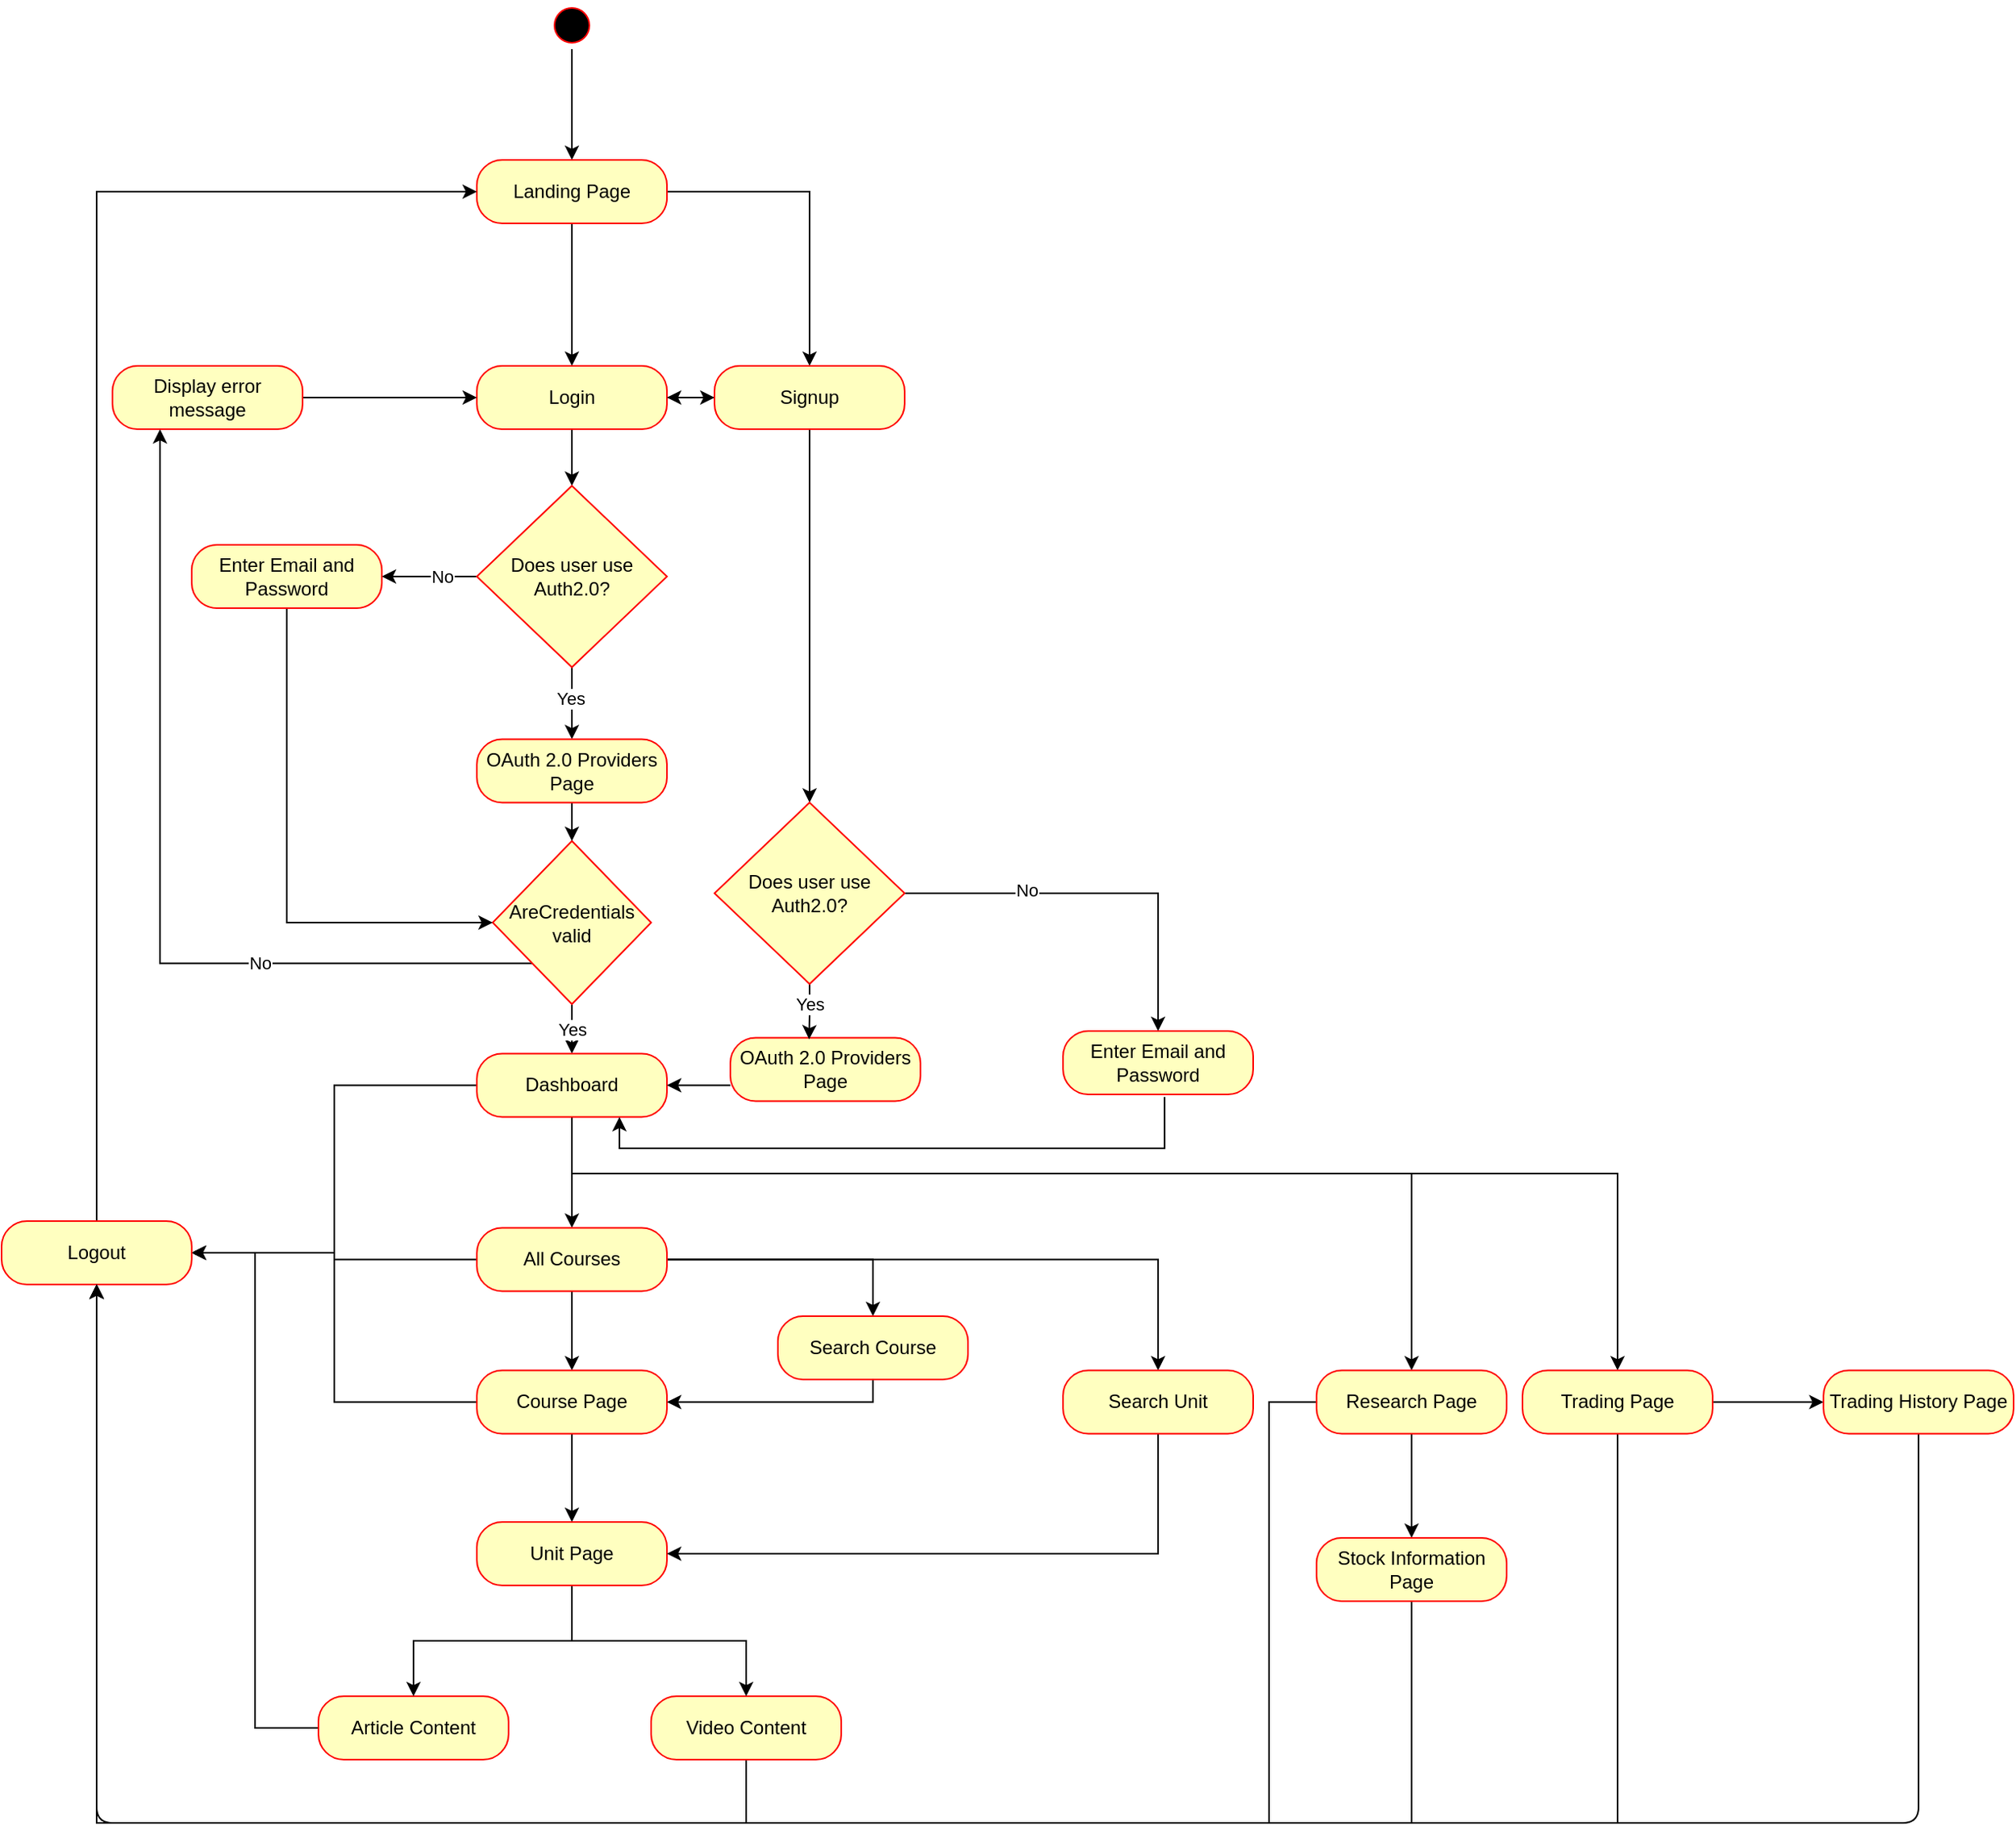 <mxfile>
    <diagram name="Page-1" id="e7e014a7-5840-1c2e-5031-d8a46d1fe8dd">
        <mxGraphModel dx="1523" dy="894" grid="1" gridSize="10" guides="1" tooltips="1" connect="1" arrows="1" fold="1" page="1" pageScale="1" pageWidth="1169" pageHeight="826" background="none" math="0" shadow="0">
            <root>
                <mxCell id="0"/>
                <mxCell id="1" parent="0"/>
                <mxCell id="mS5WdFmhtBRxGCJuKwWH-47" style="edgeStyle=orthogonalEdgeStyle;rounded=0;orthogonalLoop=1;jettySize=auto;html=1;entryX=0.5;entryY=0;entryDx=0;entryDy=0;" parent="1" source="mS5WdFmhtBRxGCJuKwWH-41" target="mS5WdFmhtBRxGCJuKwWH-44" edge="1">
                    <mxGeometry relative="1" as="geometry"/>
                </mxCell>
                <mxCell id="mS5WdFmhtBRxGCJuKwWH-41" value="" style="ellipse;html=1;shape=startState;fillColor=#000000;strokeColor=#ff0000;" parent="1" vertex="1">
                    <mxGeometry x="515" y="30" width="30" height="30" as="geometry"/>
                </mxCell>
                <mxCell id="mS5WdFmhtBRxGCJuKwWH-57" style="edgeStyle=orthogonalEdgeStyle;rounded=0;orthogonalLoop=1;jettySize=auto;html=1;entryX=0.5;entryY=0;entryDx=0;entryDy=0;" parent="1" source="mS5WdFmhtBRxGCJuKwWH-44" target="mS5WdFmhtBRxGCJuKwWH-54" edge="1">
                    <mxGeometry relative="1" as="geometry"/>
                </mxCell>
                <mxCell id="mS5WdFmhtBRxGCJuKwWH-58" style="edgeStyle=orthogonalEdgeStyle;rounded=0;orthogonalLoop=1;jettySize=auto;html=1;entryX=0.5;entryY=0;entryDx=0;entryDy=0;" parent="1" source="mS5WdFmhtBRxGCJuKwWH-44" target="mS5WdFmhtBRxGCJuKwWH-55" edge="1">
                    <mxGeometry relative="1" as="geometry"/>
                </mxCell>
                <mxCell id="mS5WdFmhtBRxGCJuKwWH-44" value="Landing Page" style="rounded=1;whiteSpace=wrap;html=1;arcSize=40;fontColor=#000000;fillColor=#ffffc0;strokeColor=#ff0000;" parent="1" vertex="1">
                    <mxGeometry x="470" y="130" width="120" height="40" as="geometry"/>
                </mxCell>
                <mxCell id="mS5WdFmhtBRxGCJuKwWH-87" style="edgeStyle=orthogonalEdgeStyle;rounded=0;orthogonalLoop=1;jettySize=auto;html=1;" parent="1" source="mS5WdFmhtBRxGCJuKwWH-54" edge="1">
                    <mxGeometry relative="1" as="geometry">
                        <mxPoint x="620" y="280" as="targetPoint"/>
                    </mxGeometry>
                </mxCell>
                <mxCell id="mS5WdFmhtBRxGCJuKwWH-105" style="edgeStyle=orthogonalEdgeStyle;rounded=0;orthogonalLoop=1;jettySize=auto;html=1;entryX=0.5;entryY=0;entryDx=0;entryDy=0;" parent="1" source="mS5WdFmhtBRxGCJuKwWH-54" target="mS5WdFmhtBRxGCJuKwWH-103" edge="1">
                    <mxGeometry relative="1" as="geometry"/>
                </mxCell>
                <mxCell id="mS5WdFmhtBRxGCJuKwWH-54" value="Login" style="rounded=1;whiteSpace=wrap;html=1;arcSize=40;fontColor=#000000;fillColor=#ffffc0;strokeColor=#ff0000;" parent="1" vertex="1">
                    <mxGeometry x="470" y="260" width="120" height="40" as="geometry"/>
                </mxCell>
                <mxCell id="mS5WdFmhtBRxGCJuKwWH-86" style="edgeStyle=orthogonalEdgeStyle;rounded=0;orthogonalLoop=1;jettySize=auto;html=1;" parent="1" source="mS5WdFmhtBRxGCJuKwWH-55" target="mS5WdFmhtBRxGCJuKwWH-54" edge="1">
                    <mxGeometry relative="1" as="geometry"/>
                </mxCell>
                <mxCell id="mS5WdFmhtBRxGCJuKwWH-94" value="" style="edgeStyle=orthogonalEdgeStyle;rounded=0;orthogonalLoop=1;jettySize=auto;html=1;" parent="1" source="mS5WdFmhtBRxGCJuKwWH-55" target="mS5WdFmhtBRxGCJuKwWH-93" edge="1">
                    <mxGeometry relative="1" as="geometry"/>
                </mxCell>
                <mxCell id="mS5WdFmhtBRxGCJuKwWH-55" value="Signup" style="rounded=1;whiteSpace=wrap;html=1;arcSize=40;fontColor=#000000;fillColor=#ffffc0;strokeColor=#ff0000;" parent="1" vertex="1">
                    <mxGeometry x="620" y="260" width="120" height="40" as="geometry"/>
                </mxCell>
                <mxCell id="mS5WdFmhtBRxGCJuKwWH-68" value="Yes" style="edgeStyle=orthogonalEdgeStyle;rounded=0;orthogonalLoop=1;jettySize=auto;html=1;entryX=0.5;entryY=0;entryDx=0;entryDy=0;" parent="1" source="mS5WdFmhtBRxGCJuKwWH-62" target="mS5WdFmhtBRxGCJuKwWH-66" edge="1">
                    <mxGeometry relative="1" as="geometry"/>
                </mxCell>
                <mxCell id="mS5WdFmhtBRxGCJuKwWH-119" style="edgeStyle=orthogonalEdgeStyle;rounded=0;orthogonalLoop=1;jettySize=auto;html=1;exitX=0;exitY=1;exitDx=0;exitDy=0;" parent="1" source="mS5WdFmhtBRxGCJuKwWH-62" target="mS5WdFmhtBRxGCJuKwWH-73" edge="1">
                    <mxGeometry relative="1" as="geometry">
                        <Array as="points">
                            <mxPoint x="270" y="637"/>
                        </Array>
                    </mxGeometry>
                </mxCell>
                <mxCell id="mS5WdFmhtBRxGCJuKwWH-120" value="No" style="edgeLabel;html=1;align=center;verticalAlign=middle;resizable=0;points=[];" parent="mS5WdFmhtBRxGCJuKwWH-119" vertex="1" connectable="0">
                    <mxGeometry x="-0.399" y="-1" relative="1" as="geometry">
                        <mxPoint as="offset"/>
                    </mxGeometry>
                </mxCell>
                <mxCell id="mS5WdFmhtBRxGCJuKwWH-62" value="AreCredentials valid" style="rhombus;whiteSpace=wrap;html=1;fontColor=#000000;fillColor=#ffffc0;strokeColor=#ff0000;" parent="1" vertex="1">
                    <mxGeometry x="480" y="560" width="100" height="103" as="geometry"/>
                </mxCell>
                <mxCell id="mS5WdFmhtBRxGCJuKwWH-85" style="edgeStyle=orthogonalEdgeStyle;rounded=0;orthogonalLoop=1;jettySize=auto;html=1;entryX=0.5;entryY=0;entryDx=0;entryDy=0;" parent="1" source="mS5WdFmhtBRxGCJuKwWH-66" target="mS5WdFmhtBRxGCJuKwWH-77" edge="1">
                    <mxGeometry relative="1" as="geometry"/>
                </mxCell>
                <mxCell id="mS5WdFmhtBRxGCJuKwWH-124" style="edgeStyle=orthogonalEdgeStyle;rounded=0;orthogonalLoop=1;jettySize=auto;html=1;entryX=1;entryY=0.5;entryDx=0;entryDy=0;" parent="1" source="mS5WdFmhtBRxGCJuKwWH-66" target="mS5WdFmhtBRxGCJuKwWH-123" edge="1">
                    <mxGeometry relative="1" as="geometry"/>
                </mxCell>
                <mxCell id="VSHEwHs9odegmMTJyTnh-1" style="edgeStyle=orthogonalEdgeStyle;rounded=0;orthogonalLoop=1;jettySize=auto;html=1;exitX=0.5;exitY=1;exitDx=0;exitDy=0;entryX=0.5;entryY=0;entryDx=0;entryDy=0;" parent="1" source="mS5WdFmhtBRxGCJuKwWH-66" target="VSHEwHs9odegmMTJyTnh-2" edge="1">
                    <mxGeometry relative="1" as="geometry">
                        <mxPoint x="1060" y="820" as="targetPoint"/>
                        <Array as="points">
                            <mxPoint x="530" y="770"/>
                            <mxPoint x="1060" y="770"/>
                        </Array>
                    </mxGeometry>
                </mxCell>
                <mxCell id="VSHEwHs9odegmMTJyTnh-4" style="edgeStyle=orthogonalEdgeStyle;rounded=0;orthogonalLoop=1;jettySize=auto;html=1;" parent="1" source="mS5WdFmhtBRxGCJuKwWH-66" target="VSHEwHs9odegmMTJyTnh-3" edge="1">
                    <mxGeometry relative="1" as="geometry">
                        <Array as="points">
                            <mxPoint x="530" y="770"/>
                            <mxPoint x="1190" y="770"/>
                        </Array>
                    </mxGeometry>
                </mxCell>
                <mxCell id="mS5WdFmhtBRxGCJuKwWH-66" value="Dashboard" style="rounded=1;whiteSpace=wrap;html=1;arcSize=40;fontColor=#000000;fillColor=#ffffc0;strokeColor=#ff0000;" parent="1" vertex="1">
                    <mxGeometry x="470" y="694.25" width="120" height="40" as="geometry"/>
                </mxCell>
                <mxCell id="mS5WdFmhtBRxGCJuKwWH-75" style="edgeStyle=orthogonalEdgeStyle;rounded=0;orthogonalLoop=1;jettySize=auto;html=1;entryX=0;entryY=0.5;entryDx=0;entryDy=0;" parent="1" source="mS5WdFmhtBRxGCJuKwWH-73" target="mS5WdFmhtBRxGCJuKwWH-54" edge="1">
                    <mxGeometry relative="1" as="geometry">
                        <Array as="points">
                            <mxPoint x="350" y="280"/>
                        </Array>
                    </mxGeometry>
                </mxCell>
                <mxCell id="mS5WdFmhtBRxGCJuKwWH-73" value="Display error message" style="rounded=1;whiteSpace=wrap;html=1;arcSize=40;fontColor=#000000;fillColor=#ffffc0;strokeColor=#ff0000;" parent="1" vertex="1">
                    <mxGeometry x="240" y="260" width="120" height="40" as="geometry"/>
                </mxCell>
                <mxCell id="mS5WdFmhtBRxGCJuKwWH-84" style="edgeStyle=orthogonalEdgeStyle;rounded=0;orthogonalLoop=1;jettySize=auto;html=1;entryX=0.5;entryY=0;entryDx=0;entryDy=0;" parent="1" source="mS5WdFmhtBRxGCJuKwWH-77" target="mS5WdFmhtBRxGCJuKwWH-79" edge="1">
                    <mxGeometry relative="1" as="geometry"/>
                </mxCell>
                <mxCell id="mS5WdFmhtBRxGCJuKwWH-125" style="edgeStyle=orthogonalEdgeStyle;rounded=0;orthogonalLoop=1;jettySize=auto;html=1;entryX=1;entryY=0.5;entryDx=0;entryDy=0;" parent="1" source="mS5WdFmhtBRxGCJuKwWH-77" target="mS5WdFmhtBRxGCJuKwWH-123" edge="1">
                    <mxGeometry relative="1" as="geometry"/>
                </mxCell>
                <mxCell id="dKB1L_YK3OYW8s1h-ioE-8" style="edgeStyle=orthogonalEdgeStyle;rounded=0;orthogonalLoop=1;jettySize=auto;html=1;entryX=0.5;entryY=0;entryDx=0;entryDy=0;" parent="1" source="mS5WdFmhtBRxGCJuKwWH-77" target="dKB1L_YK3OYW8s1h-ioE-7" edge="1">
                    <mxGeometry relative="1" as="geometry"/>
                </mxCell>
                <mxCell id="dKB1L_YK3OYW8s1h-ioE-11" style="edgeStyle=orthogonalEdgeStyle;rounded=0;orthogonalLoop=1;jettySize=auto;html=1;entryX=0.5;entryY=0;entryDx=0;entryDy=0;" parent="1" source="mS5WdFmhtBRxGCJuKwWH-77" target="dKB1L_YK3OYW8s1h-ioE-10" edge="1">
                    <mxGeometry relative="1" as="geometry"/>
                </mxCell>
                <mxCell id="mS5WdFmhtBRxGCJuKwWH-77" value="All Courses" style="rounded=1;whiteSpace=wrap;html=1;arcSize=40;fontColor=#000000;fillColor=#ffffc0;strokeColor=#ff0000;" parent="1" vertex="1">
                    <mxGeometry x="470" y="804.25" width="120" height="40" as="geometry"/>
                </mxCell>
                <mxCell id="mS5WdFmhtBRxGCJuKwWH-126" style="edgeStyle=orthogonalEdgeStyle;rounded=0;orthogonalLoop=1;jettySize=auto;html=1;entryX=1;entryY=0.5;entryDx=0;entryDy=0;" parent="1" source="mS5WdFmhtBRxGCJuKwWH-79" target="mS5WdFmhtBRxGCJuKwWH-123" edge="1">
                    <mxGeometry relative="1" as="geometry"/>
                </mxCell>
                <mxCell id="dKB1L_YK3OYW8s1h-ioE-2" style="edgeStyle=orthogonalEdgeStyle;rounded=0;orthogonalLoop=1;jettySize=auto;html=1;" parent="1" source="mS5WdFmhtBRxGCJuKwWH-79" target="dKB1L_YK3OYW8s1h-ioE-1" edge="1">
                    <mxGeometry relative="1" as="geometry"/>
                </mxCell>
                <mxCell id="mS5WdFmhtBRxGCJuKwWH-79" value="Course Page" style="rounded=1;whiteSpace=wrap;html=1;arcSize=40;fontColor=#000000;fillColor=#ffffc0;strokeColor=#ff0000;" parent="1" vertex="1">
                    <mxGeometry x="470" y="894.25" width="120" height="40" as="geometry"/>
                </mxCell>
                <mxCell id="mS5WdFmhtBRxGCJuKwWH-127" style="edgeStyle=orthogonalEdgeStyle;rounded=0;orthogonalLoop=1;jettySize=auto;html=1;entryX=1;entryY=0.5;entryDx=0;entryDy=0;" parent="1" source="mS5WdFmhtBRxGCJuKwWH-80" target="mS5WdFmhtBRxGCJuKwWH-123" edge="1">
                    <mxGeometry relative="1" as="geometry"/>
                </mxCell>
                <mxCell id="mS5WdFmhtBRxGCJuKwWH-80" value="Article Content" style="rounded=1;whiteSpace=wrap;html=1;arcSize=40;fontColor=#000000;fillColor=#ffffc0;strokeColor=#ff0000;" parent="1" vertex="1">
                    <mxGeometry x="370" y="1100" width="120" height="40" as="geometry"/>
                </mxCell>
                <mxCell id="dKB1L_YK3OYW8s1h-ioE-5" style="edgeStyle=orthogonalEdgeStyle;rounded=0;orthogonalLoop=1;jettySize=auto;html=1;entryX=0.5;entryY=1;entryDx=0;entryDy=0;" parent="1" source="mS5WdFmhtBRxGCJuKwWH-81" target="mS5WdFmhtBRxGCJuKwWH-123" edge="1">
                    <mxGeometry relative="1" as="geometry">
                        <Array as="points">
                            <mxPoint x="640" y="1180"/>
                            <mxPoint x="230" y="1180"/>
                        </Array>
                    </mxGeometry>
                </mxCell>
                <mxCell id="mS5WdFmhtBRxGCJuKwWH-81" value="Video Content" style="rounded=1;whiteSpace=wrap;html=1;arcSize=40;fontColor=#000000;fillColor=#ffffc0;strokeColor=#ff0000;" parent="1" vertex="1">
                    <mxGeometry x="580" y="1100" width="120" height="40" as="geometry"/>
                </mxCell>
                <mxCell id="mS5WdFmhtBRxGCJuKwWH-99" style="edgeStyle=orthogonalEdgeStyle;rounded=0;orthogonalLoop=1;jettySize=auto;html=1;entryX=1;entryY=0.5;entryDx=0;entryDy=0;" parent="1" source="mS5WdFmhtBRxGCJuKwWH-89" target="mS5WdFmhtBRxGCJuKwWH-66" edge="1">
                    <mxGeometry relative="1" as="geometry">
                        <Array as="points">
                            <mxPoint x="660" y="714.25"/>
                            <mxPoint x="660" y="714.25"/>
                        </Array>
                    </mxGeometry>
                </mxCell>
                <mxCell id="mS5WdFmhtBRxGCJuKwWH-89" value="OAuth 2.0 Providers Page" style="rounded=1;whiteSpace=wrap;html=1;arcSize=40;fontColor=#000000;fillColor=#ffffc0;strokeColor=#ff0000;" parent="1" vertex="1">
                    <mxGeometry x="630" y="684.25" width="120" height="40" as="geometry"/>
                </mxCell>
                <mxCell id="mS5WdFmhtBRxGCJuKwWH-97" style="edgeStyle=orthogonalEdgeStyle;rounded=0;orthogonalLoop=1;jettySize=auto;html=1;exitX=1;exitY=0.5;exitDx=0;exitDy=0;entryX=0.5;entryY=0;entryDx=0;entryDy=0;" parent="1" source="mS5WdFmhtBRxGCJuKwWH-93" target="mS5WdFmhtBRxGCJuKwWH-96" edge="1">
                    <mxGeometry relative="1" as="geometry">
                        <mxPoint x="890" y="684.25" as="targetPoint"/>
                    </mxGeometry>
                </mxCell>
                <mxCell id="mS5WdFmhtBRxGCJuKwWH-122" value="No" style="edgeLabel;html=1;align=center;verticalAlign=middle;resizable=0;points=[];" parent="mS5WdFmhtBRxGCJuKwWH-97" vertex="1" connectable="0">
                    <mxGeometry x="-0.375" y="2" relative="1" as="geometry">
                        <mxPoint as="offset"/>
                    </mxGeometry>
                </mxCell>
                <mxCell id="mS5WdFmhtBRxGCJuKwWH-102" style="edgeStyle=orthogonalEdgeStyle;rounded=0;orthogonalLoop=1;jettySize=auto;html=1;entryX=0.414;entryY=0.024;entryDx=0;entryDy=0;entryPerimeter=0;" parent="1" source="mS5WdFmhtBRxGCJuKwWH-93" target="mS5WdFmhtBRxGCJuKwWH-89" edge="1">
                    <mxGeometry relative="1" as="geometry">
                        <mxPoint x="680" y="680" as="targetPoint"/>
                    </mxGeometry>
                </mxCell>
                <mxCell id="mS5WdFmhtBRxGCJuKwWH-121" value="Yes" style="edgeLabel;html=1;align=center;verticalAlign=middle;resizable=0;points=[];" parent="mS5WdFmhtBRxGCJuKwWH-102" vertex="1" connectable="0">
                    <mxGeometry x="-0.805" y="-2" relative="1" as="geometry">
                        <mxPoint x="2" y="9" as="offset"/>
                    </mxGeometry>
                </mxCell>
                <mxCell id="mS5WdFmhtBRxGCJuKwWH-93" value="Does user use Auth2.0?" style="rhombus;whiteSpace=wrap;html=1;fontColor=#000000;fillColor=#ffffc0;strokeColor=#ff0000;" parent="1" vertex="1">
                    <mxGeometry x="620" y="535.75" width="120" height="114.5" as="geometry"/>
                </mxCell>
                <mxCell id="mS5WdFmhtBRxGCJuKwWH-101" style="edgeStyle=orthogonalEdgeStyle;rounded=0;orthogonalLoop=1;jettySize=auto;html=1;entryX=0.75;entryY=1;entryDx=0;entryDy=0;exitX=0.534;exitY=1.041;exitDx=0;exitDy=0;exitPerimeter=0;" parent="1" source="mS5WdFmhtBRxGCJuKwWH-96" target="mS5WdFmhtBRxGCJuKwWH-66" edge="1">
                    <mxGeometry relative="1" as="geometry">
                        <mxPoint x="890" y="724.25" as="sourcePoint"/>
                        <Array as="points">
                            <mxPoint x="904" y="754"/>
                            <mxPoint x="560" y="754"/>
                        </Array>
                    </mxGeometry>
                </mxCell>
                <mxCell id="mS5WdFmhtBRxGCJuKwWH-96" value="Enter Email and Password" style="rounded=1;whiteSpace=wrap;html=1;arcSize=40;fontColor=#000000;fillColor=#ffffc0;strokeColor=#ff0000;" parent="1" vertex="1">
                    <mxGeometry x="840" y="680" width="120" height="40" as="geometry"/>
                </mxCell>
                <mxCell id="mS5WdFmhtBRxGCJuKwWH-106" style="edgeStyle=orthogonalEdgeStyle;rounded=0;orthogonalLoop=1;jettySize=auto;html=1;entryX=0.5;entryY=0;entryDx=0;entryDy=0;" parent="1" source="mS5WdFmhtBRxGCJuKwWH-103" target="mS5WdFmhtBRxGCJuKwWH-116" edge="1">
                    <mxGeometry relative="1" as="geometry">
                        <mxPoint x="530" y="510" as="targetPoint"/>
                    </mxGeometry>
                </mxCell>
                <mxCell id="mS5WdFmhtBRxGCJuKwWH-114" value="Yes" style="edgeLabel;html=1;align=center;verticalAlign=middle;resizable=0;points=[];" parent="mS5WdFmhtBRxGCJuKwWH-106" vertex="1" connectable="0">
                    <mxGeometry x="-0.146" y="-1" relative="1" as="geometry">
                        <mxPoint as="offset"/>
                    </mxGeometry>
                </mxCell>
                <mxCell id="mS5WdFmhtBRxGCJuKwWH-113" style="edgeStyle=orthogonalEdgeStyle;rounded=0;orthogonalLoop=1;jettySize=auto;html=1;exitX=0;exitY=0.5;exitDx=0;exitDy=0;entryX=1;entryY=0.5;entryDx=0;entryDy=0;" parent="1" source="mS5WdFmhtBRxGCJuKwWH-103" target="mS5WdFmhtBRxGCJuKwWH-112" edge="1">
                    <mxGeometry relative="1" as="geometry"/>
                </mxCell>
                <mxCell id="mS5WdFmhtBRxGCJuKwWH-115" value="No" style="edgeLabel;html=1;align=center;verticalAlign=middle;resizable=0;points=[];" parent="mS5WdFmhtBRxGCJuKwWH-113" vertex="1" connectable="0">
                    <mxGeometry x="-0.25" relative="1" as="geometry">
                        <mxPoint as="offset"/>
                    </mxGeometry>
                </mxCell>
                <mxCell id="mS5WdFmhtBRxGCJuKwWH-103" value="Does user use Auth2.0?" style="rhombus;whiteSpace=wrap;html=1;fontColor=#000000;fillColor=#ffffc0;strokeColor=#ff0000;" parent="1" vertex="1">
                    <mxGeometry x="470" y="335.75" width="120" height="114.5" as="geometry"/>
                </mxCell>
                <mxCell id="mS5WdFmhtBRxGCJuKwWH-118" style="edgeStyle=orthogonalEdgeStyle;rounded=0;orthogonalLoop=1;jettySize=auto;html=1;entryX=0;entryY=0.5;entryDx=0;entryDy=0;" parent="1" source="mS5WdFmhtBRxGCJuKwWH-112" target="mS5WdFmhtBRxGCJuKwWH-62" edge="1">
                    <mxGeometry relative="1" as="geometry">
                        <Array as="points">
                            <mxPoint x="350" y="612"/>
                        </Array>
                    </mxGeometry>
                </mxCell>
                <mxCell id="mS5WdFmhtBRxGCJuKwWH-112" value="Enter Email and Password" style="rounded=1;whiteSpace=wrap;html=1;arcSize=40;fontColor=#000000;fillColor=#ffffc0;strokeColor=#ff0000;" parent="1" vertex="1">
                    <mxGeometry x="290" y="373" width="120" height="40" as="geometry"/>
                </mxCell>
                <mxCell id="mS5WdFmhtBRxGCJuKwWH-117" style="edgeStyle=orthogonalEdgeStyle;rounded=0;orthogonalLoop=1;jettySize=auto;html=1;" parent="1" source="mS5WdFmhtBRxGCJuKwWH-116" target="mS5WdFmhtBRxGCJuKwWH-62" edge="1">
                    <mxGeometry relative="1" as="geometry"/>
                </mxCell>
                <mxCell id="mS5WdFmhtBRxGCJuKwWH-116" value="OAuth 2.0 Providers Page" style="rounded=1;whiteSpace=wrap;html=1;arcSize=40;fontColor=#000000;fillColor=#ffffc0;strokeColor=#ff0000;" parent="1" vertex="1">
                    <mxGeometry x="470" y="495.75" width="120" height="40" as="geometry"/>
                </mxCell>
                <mxCell id="mS5WdFmhtBRxGCJuKwWH-129" style="edgeStyle=orthogonalEdgeStyle;rounded=0;orthogonalLoop=1;jettySize=auto;html=1;entryX=0;entryY=0.5;entryDx=0;entryDy=0;" parent="1" source="mS5WdFmhtBRxGCJuKwWH-123" target="mS5WdFmhtBRxGCJuKwWH-44" edge="1">
                    <mxGeometry relative="1" as="geometry">
                        <Array as="points">
                            <mxPoint x="230" y="150"/>
                        </Array>
                    </mxGeometry>
                </mxCell>
                <mxCell id="mS5WdFmhtBRxGCJuKwWH-123" value="Logout" style="rounded=1;whiteSpace=wrap;html=1;arcSize=40;fontColor=#000000;fillColor=#ffffc0;strokeColor=#ff0000;" parent="1" vertex="1">
                    <mxGeometry x="170" y="800" width="120" height="40" as="geometry"/>
                </mxCell>
                <mxCell id="dKB1L_YK3OYW8s1h-ioE-3" style="edgeStyle=orthogonalEdgeStyle;rounded=0;orthogonalLoop=1;jettySize=auto;html=1;entryX=0.5;entryY=0;entryDx=0;entryDy=0;" parent="1" source="dKB1L_YK3OYW8s1h-ioE-1" target="mS5WdFmhtBRxGCJuKwWH-80" edge="1">
                    <mxGeometry relative="1" as="geometry"/>
                </mxCell>
                <mxCell id="dKB1L_YK3OYW8s1h-ioE-4" style="edgeStyle=orthogonalEdgeStyle;rounded=0;orthogonalLoop=1;jettySize=auto;html=1;" parent="1" source="dKB1L_YK3OYW8s1h-ioE-1" target="mS5WdFmhtBRxGCJuKwWH-81" edge="1">
                    <mxGeometry relative="1" as="geometry"/>
                </mxCell>
                <mxCell id="dKB1L_YK3OYW8s1h-ioE-1" value="Unit Page" style="rounded=1;whiteSpace=wrap;html=1;arcSize=40;fontColor=#000000;fillColor=#ffffc0;strokeColor=#ff0000;" parent="1" vertex="1">
                    <mxGeometry x="470" y="990" width="120" height="40" as="geometry"/>
                </mxCell>
                <mxCell id="dKB1L_YK3OYW8s1h-ioE-9" style="edgeStyle=orthogonalEdgeStyle;rounded=0;orthogonalLoop=1;jettySize=auto;html=1;entryX=1;entryY=0.5;entryDx=0;entryDy=0;" parent="1" source="dKB1L_YK3OYW8s1h-ioE-7" target="dKB1L_YK3OYW8s1h-ioE-1" edge="1">
                    <mxGeometry relative="1" as="geometry">
                        <Array as="points">
                            <mxPoint x="900" y="1010"/>
                        </Array>
                    </mxGeometry>
                </mxCell>
                <mxCell id="dKB1L_YK3OYW8s1h-ioE-7" value="Search Unit" style="rounded=1;whiteSpace=wrap;html=1;arcSize=40;fontColor=#000000;fillColor=#ffffc0;strokeColor=#ff0000;" parent="1" vertex="1">
                    <mxGeometry x="840" y="894.25" width="120" height="40" as="geometry"/>
                </mxCell>
                <mxCell id="dKB1L_YK3OYW8s1h-ioE-12" style="edgeStyle=orthogonalEdgeStyle;rounded=0;orthogonalLoop=1;jettySize=auto;html=1;entryX=1;entryY=0.5;entryDx=0;entryDy=0;" parent="1" source="dKB1L_YK3OYW8s1h-ioE-10" target="mS5WdFmhtBRxGCJuKwWH-79" edge="1">
                    <mxGeometry relative="1" as="geometry">
                        <Array as="points">
                            <mxPoint x="720" y="914"/>
                        </Array>
                    </mxGeometry>
                </mxCell>
                <mxCell id="dKB1L_YK3OYW8s1h-ioE-10" value="Search Course" style="rounded=1;whiteSpace=wrap;html=1;arcSize=40;fontColor=#000000;fillColor=#ffffc0;strokeColor=#ff0000;" parent="1" vertex="1">
                    <mxGeometry x="660" y="860" width="120" height="40" as="geometry"/>
                </mxCell>
                <mxCell id="VSHEwHs9odegmMTJyTnh-5" style="edgeStyle=orthogonalEdgeStyle;rounded=0;orthogonalLoop=1;jettySize=auto;html=1;" parent="1" source="VSHEwHs9odegmMTJyTnh-2" edge="1">
                    <mxGeometry relative="1" as="geometry">
                        <mxPoint x="1060" y="1000" as="targetPoint"/>
                    </mxGeometry>
                </mxCell>
                <mxCell id="VSHEwHs9odegmMTJyTnh-10" style="edgeStyle=orthogonalEdgeStyle;rounded=0;orthogonalLoop=1;jettySize=auto;html=1;exitX=0;exitY=0.5;exitDx=0;exitDy=0;entryX=0.5;entryY=1;entryDx=0;entryDy=0;" parent="1" source="VSHEwHs9odegmMTJyTnh-2" target="mS5WdFmhtBRxGCJuKwWH-123" edge="1">
                    <mxGeometry relative="1" as="geometry">
                        <Array as="points">
                            <mxPoint x="970" y="914"/>
                            <mxPoint x="970" y="1180"/>
                            <mxPoint x="230" y="1180"/>
                        </Array>
                    </mxGeometry>
                </mxCell>
                <mxCell id="VSHEwHs9odegmMTJyTnh-2" value="Research Page" style="rounded=1;whiteSpace=wrap;html=1;arcSize=40;fontColor=#000000;fillColor=#ffffc0;strokeColor=#ff0000;" parent="1" vertex="1">
                    <mxGeometry x="1000" y="894.25" width="120" height="40" as="geometry"/>
                </mxCell>
                <mxCell id="VSHEwHs9odegmMTJyTnh-7" style="edgeStyle=orthogonalEdgeStyle;rounded=0;orthogonalLoop=1;jettySize=auto;html=1;" parent="1" source="VSHEwHs9odegmMTJyTnh-3" target="mS5WdFmhtBRxGCJuKwWH-123" edge="1">
                    <mxGeometry relative="1" as="geometry">
                        <mxPoint x="230" y="850" as="targetPoint"/>
                        <Array as="points">
                            <mxPoint x="1190" y="1180"/>
                            <mxPoint x="230" y="1180"/>
                        </Array>
                    </mxGeometry>
                </mxCell>
                <mxCell id="3" style="edgeStyle=none;html=1;" edge="1" parent="1" source="VSHEwHs9odegmMTJyTnh-3" target="2">
                    <mxGeometry relative="1" as="geometry"/>
                </mxCell>
                <mxCell id="VSHEwHs9odegmMTJyTnh-3" value="Trading Page" style="rounded=1;whiteSpace=wrap;html=1;arcSize=40;fontColor=#000000;fillColor=#ffffc0;strokeColor=#ff0000;" parent="1" vertex="1">
                    <mxGeometry x="1130" y="894.25" width="120" height="40" as="geometry"/>
                </mxCell>
                <mxCell id="VSHEwHs9odegmMTJyTnh-8" style="edgeStyle=orthogonalEdgeStyle;rounded=0;orthogonalLoop=1;jettySize=auto;html=1;" parent="1" source="VSHEwHs9odegmMTJyTnh-6" target="mS5WdFmhtBRxGCJuKwWH-123" edge="1">
                    <mxGeometry relative="1" as="geometry">
                        <Array as="points">
                            <mxPoint x="1060" y="1180"/>
                            <mxPoint x="230" y="1180"/>
                        </Array>
                    </mxGeometry>
                </mxCell>
                <mxCell id="VSHEwHs9odegmMTJyTnh-6" value="Stock Information Page" style="rounded=1;whiteSpace=wrap;html=1;arcSize=40;fontColor=#000000;fillColor=#ffffc0;strokeColor=#ff0000;" parent="1" vertex="1">
                    <mxGeometry x="1000" y="1000" width="120" height="40" as="geometry"/>
                </mxCell>
                <mxCell id="5" style="edgeStyle=none;html=1;entryX=0.5;entryY=1;entryDx=0;entryDy=0;" edge="1" parent="1" source="2" target="mS5WdFmhtBRxGCJuKwWH-123">
                    <mxGeometry relative="1" as="geometry">
                        <mxPoint x="550" y="1210" as="targetPoint"/>
                        <Array as="points">
                            <mxPoint x="1380" y="1180"/>
                            <mxPoint x="230" y="1180"/>
                        </Array>
                    </mxGeometry>
                </mxCell>
                <mxCell id="2" value="Trading History Page" style="rounded=1;whiteSpace=wrap;html=1;arcSize=40;fontColor=#000000;fillColor=#ffffc0;strokeColor=#ff0000;" vertex="1" parent="1">
                    <mxGeometry x="1320" y="894.25" width="120" height="40" as="geometry"/>
                </mxCell>
            </root>
        </mxGraphModel>
    </diagram>
</mxfile>